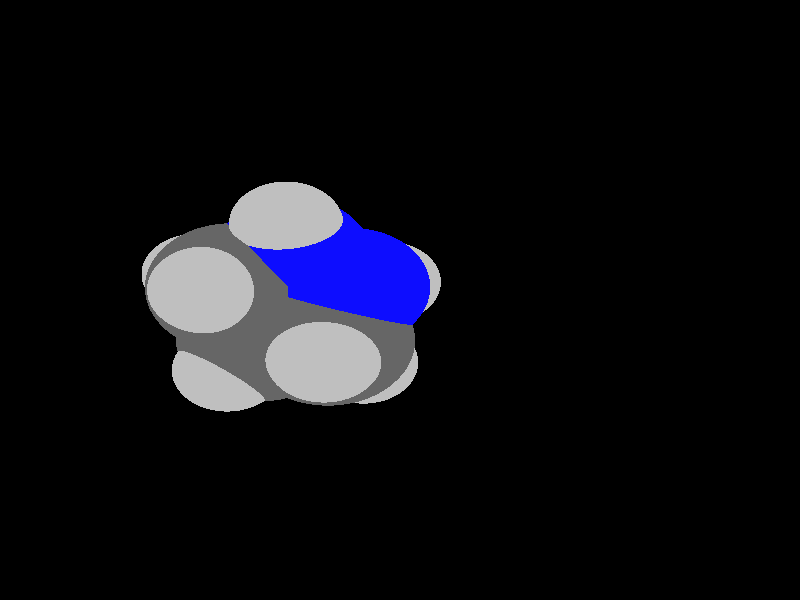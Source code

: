 global_settings {
	ambient_light rgb <0.200000002980232, 0.200000002980232, 0.200000002980232>
	max_trace_level 15
}

background { color rgb <0,0,0> }

camera {
	perspective
	location <-3.06998233055599, 1.25887230630302, -22.2626716395971>
	angle 40
	up <-0.989221939802295, -0.0373322678854237, 0.141584799990376>
	right <0.0155762333076707, -0.988294614025379, -0.151760129297426> * 1
	direction <0.145593045059607, -0.147919091610777, 0.978224211296834> }

light_source {
	<-20.6248440106528, -16.7092064549509, -24.9950881461399>
	color rgb <1, 1, 1>
	fade_distance 49.9640471821656
	fade_power 0
	spotlight
	area_light <20, 0, 0>, <0, 0, 20>, 20, 20
	circular
	orient
	point_at <20.6248440106528, 16.7092064549509, 24.9950881461399>
}

light_source {
	<-15.7916320150879, 17.2511757594516, 17.7279826387122>
	color rgb <0.300000011920929, 0.300000011920929, 0.300000011920929> shadowless
	fade_distance 49.9640471821656
	fade_power 0
	parallel
	point_at <15.7916320150879, -17.2511757594516, -17.7279826387122>
}

#default {
	finish {ambient 0.5 diffuse 1 specular 0.2 roughness .01 metallic 1}
}

union {
cylinder {
	<-1.08171488687343, 0.0804743690831236, -0.40151544994153>, 	<-0.676096967110533, -0.461821162803013, -0.6674750185816>, 0.075
	pigment { rgbt <0.0500000007450581, 0.0500000007450581, 1, 0> }
}
cylinder {
	<-0.676096967110533, -0.461821162803013, -0.6674750185816>, 	<-0.270479047347635, -1.00411669468915, -0.933434587221671>, 0.075
	pigment { rgbt <0.0500000007450581, 0.0500000007450581, 1, 0> }
}
cylinder {
	<-0.270479047347635, -1.00411669468915, -0.933434587221671>, 	<0.407550643497099, -0.765084262156517, -0.975665152012255>, 0.075
	pigment { rgbt <0.0500000007450581, 0.0500000007450581, 1, 0> }
}
cylinder {
	<0.407550643497099, -0.765084262156517, -0.975665152012255>, 	<1.11100046153109, -0.517090223783632, -1.01947899013548>, 0.075
	pigment { rgbt <0.400000005960464, 0.400000005960464, 0.400000005960464, 0> }
}
cylinder {
	<1.11100046153109, -0.517090223783632, -1.01947899013548>, 	<1.12106755147313, 0.129551944843048, -0.629995573634185>, 0.075
	pigment { rgbt <0.400000005960464, 0.400000005960464, 0.400000005960464, 0> }
}
cylinder {
	<1.12106755147313, 0.129551944843048, -0.629995573634185>, 	<1.13113464141518, 0.776194113469729, -0.240512157132894>, 0.075
	pigment { rgbt <0.400000005960464, 0.400000005960464, 0.400000005960464, 0> }
}
cylinder {
	<1.13113464141518, 0.776194113469729, -0.240512157132894>, 	<0.430829005828871, 1.03542412480043, -0.342253871138404>, 0.075
	pigment { rgbt <0.400000005960464, 0.400000005960464, 0.400000005960464, 0> }
}
cylinder {
	<0.430829005828871, 1.03542412480043, -0.342253871138404>, 	<-0.269476629757435, 1.29465413613112, -0.443995585143915>, 0.075
	pigment { rgbt <0.400000005960464, 0.400000005960464, 0.400000005960464, 0> }
}
cylinder {
	<-1.08171488687343, 0.0804743690831236, -0.40151544994153>, 	<-0.683098848500343, 0.676348208283871, -0.422363105239192>, 0.075
	pigment { rgbt <0.0500000007450581, 0.0500000007450581, 1, 0> }
}
cylinder {
	<-0.683098848500343, 0.676348208283871, -0.422363105239192>, 	<-0.269476629757435, 1.29465413613112, -0.443995585143915>, 0.075
	pigment { rgbt <0.400000005960464, 0.400000005960464, 0.400000005960464, 0> }
}
cylinder {
	<1.13113464141518, 0.776194113469729, -0.240512157132894>, 	<1.5968098576765, 1.20140181598631, -0.461970977748943>, 0.075
	pigment { rgbt <0.400000005960464, 0.400000005960464, 0.400000005960464, 0> }
}
cylinder {
	<1.5968098576765, 1.20140181598631, -0.461970977748943>, 	<1.89317534858475, 1.47201293097332, -0.602912023774047>, 0.075
	pigment { rgbt <0.75, 0.75, 0.75, 0> }
}
cylinder {
	<1.13113464141518, 0.776194113469729, -0.240512157132894>, 	<1.24366409352405, 0.655088092263189, 0.40885691436937>, 0.075
	pigment { rgbt <0.400000005960464, 0.400000005960464, 0.400000005960464, 0> }
}
cylinder {
	<1.24366409352405, 0.655088092263189, 0.40885691436937>, 	<1.3153856125413, 0.577900230416466, 0.822737328235572>, 0.075
	pigment { rgbt <0.75, 0.75, 0.75, 0> }
}
cylinder {
	<-0.269476629757435, 1.29465413613112, -0.443995585143915>, 	<-0.327260529284439, 1.59226034369716, -1.041281446816>, 0.075
	pigment { rgbt <0.400000005960464, 0.400000005960464, 0.400000005960464, 0> }
}
cylinder {
	<-0.327260529284439, 1.59226034369716, -1.041281446816>, 	<-0.364081352829713, 1.78189977171198, -1.42188153609237>, 0.075
	pigment { rgbt <0.75, 0.75, 0.75, 0> }
}
cylinder {
	<-0.269476629757435, 1.29465413613112, -0.443995585143915>, 	<-0.451203944454905, 1.7294909980042, 0.0297677793787633>, 0.075
	pigment { rgbt <0.400000005960464, 0.400000005960464, 0.400000005960464, 0> }
}
cylinder {
	<-0.451203944454905, 1.7294909980042, 0.0297677793787633>, 	<-0.566848715902757, 2.00620564374761, 0.331253860883896>, 0.075
	pigment { rgbt <0.75, 0.75, 0.75, 0> }
}
cylinder {
	<1.11100046153109, -0.517090223783632, -1.01947899013548>, 	<1.25974656894325, -0.405448932069277, -1.66262319029365>, 0.075
	pigment { rgbt <0.400000005960464, 0.400000005960464, 0.400000005960464, 0> }
}
cylinder {
	<1.25974656894325, -0.405448932069277, -1.66262319029365>, 	<1.35450377354644, -0.334328975351154, -2.0723317038407>, 0.075
	pigment { rgbt <0.75, 0.75, 0.75, 0> }
}
cylinder {
	<1.11100046153109, -0.517090223783632, -1.01947899013548>, 	<1.54906995559176, -0.962489476306049, -0.780844279576343>, 0.075
	pigment { rgbt <0.400000005960464, 0.400000005960464, 0.400000005960464, 0> }
}
cylinder {
	<1.54906995559176, -0.962489476306049, -0.780844279576343>, 	<1.82796150313667, -1.24604742429254, -0.628920430442601>, 0.075
	pigment { rgbt <0.75, 0.75, 0.75, 0> }
}
cylinder {
	<-0.270479047347635, -1.00411669468915, -0.933434587221671>, 	<-0.288482740783031, -1.48558364615536, -0.542414072527557>, 0.075
	pigment { rgbt <0.0500000007450581, 0.0500000007450581, 1, 0> }
}
cylinder {
	<-0.288482740783031, -1.48558364615536, -0.542414072527557>, 	<-0.300219326308419, -1.79945135745624, -0.287508281704342>, 0.075
	pigment { rgbt <0.75, 0.75, 0.75, 0> }
}
cylinder {
	<-1.08171488687343, 0.0804743690831236, -0.40151544994153>, 	<-1.59652083087102, 0.161376449659291, -0.737928739126732>, 0.075
	pigment { rgbt <0.0500000007450581, 0.0500000007450581, 1, 0> }
}
cylinder {
	<-1.59652083087102, 0.161376449659291, -0.737928739126732>, 	<-1.9320552722594, 0.214105899910956, -0.957192417758446>, 0.075
	pigment { rgbt <0.75, 0.75, 0.75, 0> }
}
sphere {
	<-1.08171488687343, 0.0804743690831236, -0.40151544994153>, 0.3834
	pigment { rgbt <0.0500000007450581, 0.0500000007450581, 1,0> }
}
sphere {
	<-0.270479047347635, -1.00411669468915, -0.933434587221671>, 0.3834
	pigment { rgbt <0.0500000007450581, 0.0500000007450581, 1,0> }
}
sphere {
	<1.11100046153109, -0.517090223783632, -1.01947899013548>, 0.4104
	pigment { rgbt <0.400000005960464, 0.400000005960464, 0.400000005960464,0> }
}
sphere {
	<1.13113464141518, 0.776194113469729, -0.240512157132894>, 0.4104
	pigment { rgbt <0.400000005960464, 0.400000005960464, 0.400000005960464,0> }
}
sphere {
	<-0.269476629757435, 1.29465413613112, -0.443995585143915>, 0.4104
	pigment { rgbt <0.400000005960464, 0.400000005960464, 0.400000005960464,0> }
}
sphere {
	<1.89317534858475, 1.47201293097332, -0.602912023774047>, 0.1674
	pigment { rgbt <0.75, 0.75, 0.75,0> }
}
sphere {
	<1.3153856125413, 0.577900230416466, 0.822737328235572>, 0.1674
	pigment { rgbt <0.75, 0.75, 0.75,0> }
}
sphere {
	<-0.364081352829713, 1.78189977171198, -1.42188153609237>, 0.1674
	pigment { rgbt <0.75, 0.75, 0.75,0> }
}
sphere {
	<-0.566848715902757, 2.00620564374761, 0.331253860883896>, 0.1674
	pigment { rgbt <0.75, 0.75, 0.75,0> }
}
sphere {
	<1.35450377354644, -0.334328975351154, -2.0723317038407>, 0.1674
	pigment { rgbt <0.75, 0.75, 0.75,0> }
}
sphere {
	<1.82796150313667, -1.24604742429254, -0.628920430442601>, 0.1674
	pigment { rgbt <0.75, 0.75, 0.75,0> }
}
sphere {
	<-0.300219326308419, -1.79945135745624, -0.287508281704342>, 0.1674
	pigment { rgbt <0.75, 0.75, 0.75,0> }
}
sphere {
	<-1.9320552722594, 0.214105899910956, -0.957192417758446>, 0.1674
	pigment { rgbt <0.75, 0.75, 0.75,0> }
}
}
merge {
}
union {
}
merge {
sphere {
	<-1.08171488687343, 0.0804743690831236, -0.40151544994153>, 1.549845
	pigment { rgbt <0, 0, 0,0> }
}
sphere {
	<-0.270479047347635, -1.00411669468915, -0.933434587221671>, 1.549845
	pigment { rgbt <0, 0, 0,0> }
}
sphere {
	<1.11100046153109, -0.517090223783632, -1.01947899013548>, 1.69983
	pigment { rgbt <0, 0, 0,0> }
}
sphere {
	<1.13113464141518, 0.776194113469729, -0.240512157132894>, 1.69983
	pigment { rgbt <0, 0, 0,0> }
}
sphere {
	<-0.269476629757435, 1.29465413613112, -0.443995585143915>, 1.69983
	pigment { rgbt <0, 0, 0,0> }
}
sphere {
	<1.89317534858475, 1.47201293097332, -0.602912023774047>, 1.09989
	pigment { rgbt <0, 0, 0,0> }
}
sphere {
	<1.3153856125413, 0.577900230416466, 0.822737328235572>, 1.09989
	pigment { rgbt <0, 0, 0,0> }
}
sphere {
	<-0.364081352829713, 1.78189977171198, -1.42188153609237>, 1.09989
	pigment { rgbt <0, 0, 0,0> }
}
sphere {
	<-0.566848715902757, 2.00620564374761, 0.331253860883896>, 1.09989
	pigment { rgbt <0, 0, 0,0> }
}
sphere {
	<1.35450377354644, -0.334328975351154, -2.0723317038407>, 1.09989
	pigment { rgbt <0, 0, 0,0> }
}
sphere {
	<1.82796150313667, -1.24604742429254, -0.628920430442601>, 1.09989
	pigment { rgbt <0, 0, 0,0> }
}
sphere {
	<-0.300219326308419, -1.79945135745624, -0.287508281704342>, 1.09989
	pigment { rgbt <0, 0, 0,0> }
}
sphere {
	<-1.9320552722594, 0.214105899910956, -0.957192417758446>, 1.09989
	pigment { rgbt <0, 0, 0,0> }
}
sphere {
	<-1.08171488687343, 0.0804743690831236, -0.40151544994153>, 1.55
	pigment { rgbt <0.0500000007450581, 0.0500000007450581, 1,0.350000023841858> }
}
sphere {
	<-0.270479047347635, -1.00411669468915, -0.933434587221671>, 1.55
	pigment { rgbt <0.0500000007450581, 0.0500000007450581, 1,0.350000023841858> }
}
sphere {
	<1.11100046153109, -0.517090223783632, -1.01947899013548>, 1.7
	pigment { rgbt <0.400000005960464, 0.400000005960464, 0.400000005960464,0.350000023841858> }
}
sphere {
	<1.13113464141518, 0.776194113469729, -0.240512157132894>, 1.7
	pigment { rgbt <0.400000005960464, 0.400000005960464, 0.400000005960464,0.350000023841858> }
}
sphere {
	<-0.269476629757435, 1.29465413613112, -0.443995585143915>, 1.7
	pigment { rgbt <0.400000005960464, 0.400000005960464, 0.400000005960464,0.350000023841858> }
}
sphere {
	<1.89317534858475, 1.47201293097332, -0.602912023774047>, 1.1
	pigment { rgbt <0.75, 0.75, 0.75,0.350000023841858> }
}
sphere {
	<1.3153856125413, 0.577900230416466, 0.822737328235572>, 1.1
	pigment { rgbt <0.75, 0.75, 0.75,0.350000023841858> }
}
sphere {
	<-0.364081352829713, 1.78189977171198, -1.42188153609237>, 1.1
	pigment { rgbt <0.75, 0.75, 0.75,0.350000023841858> }
}
sphere {
	<-0.566848715902757, 2.00620564374761, 0.331253860883896>, 1.1
	pigment { rgbt <0.75, 0.75, 0.75,0.350000023841858> }
}
sphere {
	<1.35450377354644, -0.334328975351154, -2.0723317038407>, 1.1
	pigment { rgbt <0.75, 0.75, 0.75,0.350000023841858> }
}
sphere {
	<1.82796150313667, -1.24604742429254, -0.628920430442601>, 1.1
	pigment { rgbt <0.75, 0.75, 0.75,0.350000023841858> }
}
sphere {
	<-0.300219326308419, -1.79945135745624, -0.287508281704342>, 1.1
	pigment { rgbt <0.75, 0.75, 0.75,0.350000023841858> }
}
sphere {
	<-1.9320552722594, 0.214105899910956, -0.957192417758446>, 1.1
	pigment { rgbt <0.75, 0.75, 0.75,0.350000023841858> }
}
}
